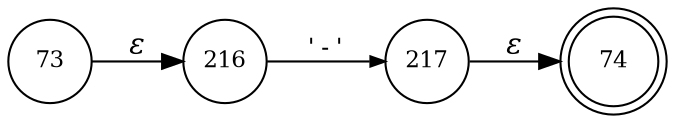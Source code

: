 digraph ATN {
rankdir=LR;
s74[fontsize=11, label="74", shape=doublecircle, fixedsize=true, width=.6];
s216[fontsize=11,label="216", shape=circle, fixedsize=true, width=.55, peripheries=1];
s73[fontsize=11,label="73", shape=circle, fixedsize=true, width=.55, peripheries=1];
s217[fontsize=11,label="217", shape=circle, fixedsize=true, width=.55, peripheries=1];
s73 -> s216 [fontname="Times-Italic", label="&epsilon;"];
s216 -> s217 [fontsize=11, fontname="Courier", arrowsize=.7, label = "'-'", arrowhead = normal];
s217 -> s74 [fontname="Times-Italic", label="&epsilon;"];
}
